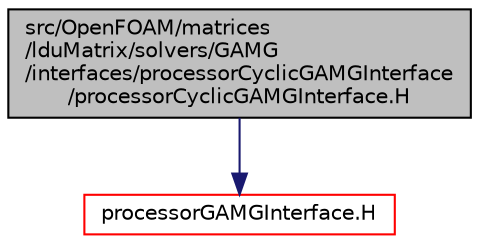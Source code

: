 digraph "src/OpenFOAM/matrices/lduMatrix/solvers/GAMG/interfaces/processorCyclicGAMGInterface/processorCyclicGAMGInterface.H"
{
  bgcolor="transparent";
  edge [fontname="Helvetica",fontsize="10",labelfontname="Helvetica",labelfontsize="10"];
  node [fontname="Helvetica",fontsize="10",shape=record];
  Node1 [label="src/OpenFOAM/matrices\l/lduMatrix/solvers/GAMG\l/interfaces/processorCyclicGAMGInterface\l/processorCyclicGAMGInterface.H",height=0.2,width=0.4,color="black", fillcolor="grey75", style="filled", fontcolor="black"];
  Node1 -> Node2 [color="midnightblue",fontsize="10",style="solid",fontname="Helvetica"];
  Node2 [label="processorGAMGInterface.H",height=0.2,width=0.4,color="red",URL="$a08506.html"];
}
